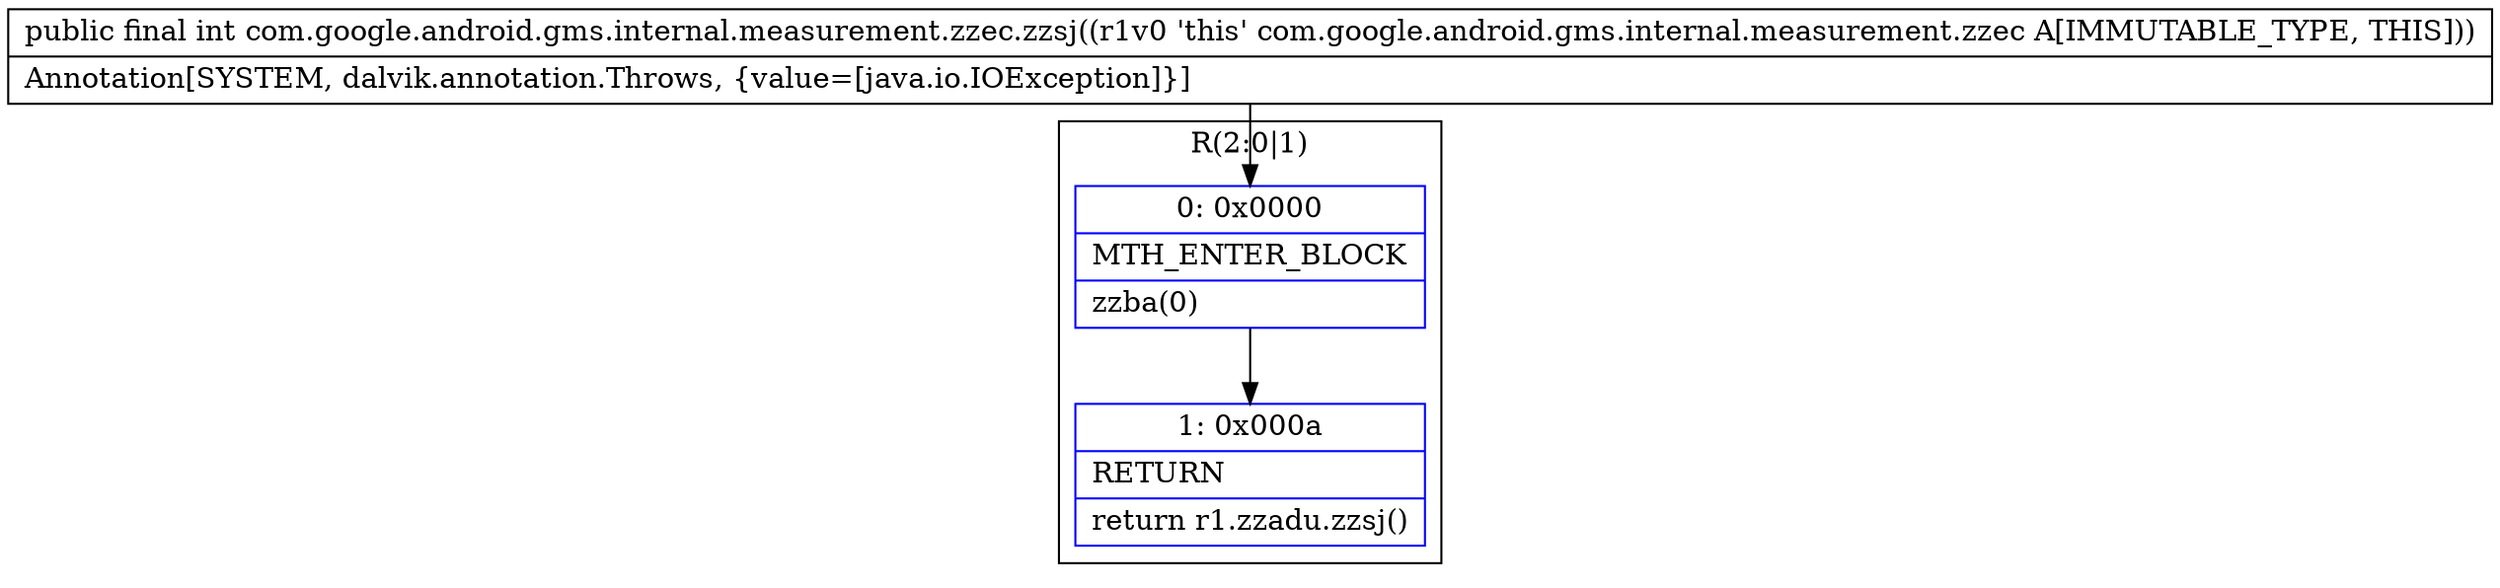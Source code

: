 digraph "CFG forcom.google.android.gms.internal.measurement.zzec.zzsj()I" {
subgraph cluster_Region_33410337 {
label = "R(2:0|1)";
node [shape=record,color=blue];
Node_0 [shape=record,label="{0\:\ 0x0000|MTH_ENTER_BLOCK\l|zzba(0)\l}"];
Node_1 [shape=record,label="{1\:\ 0x000a|RETURN\l|return r1.zzadu.zzsj()\l}"];
}
MethodNode[shape=record,label="{public final int com.google.android.gms.internal.measurement.zzec.zzsj((r1v0 'this' com.google.android.gms.internal.measurement.zzec A[IMMUTABLE_TYPE, THIS]))  | Annotation[SYSTEM, dalvik.annotation.Throws, \{value=[java.io.IOException]\}]\l}"];
MethodNode -> Node_0;
Node_0 -> Node_1;
}

